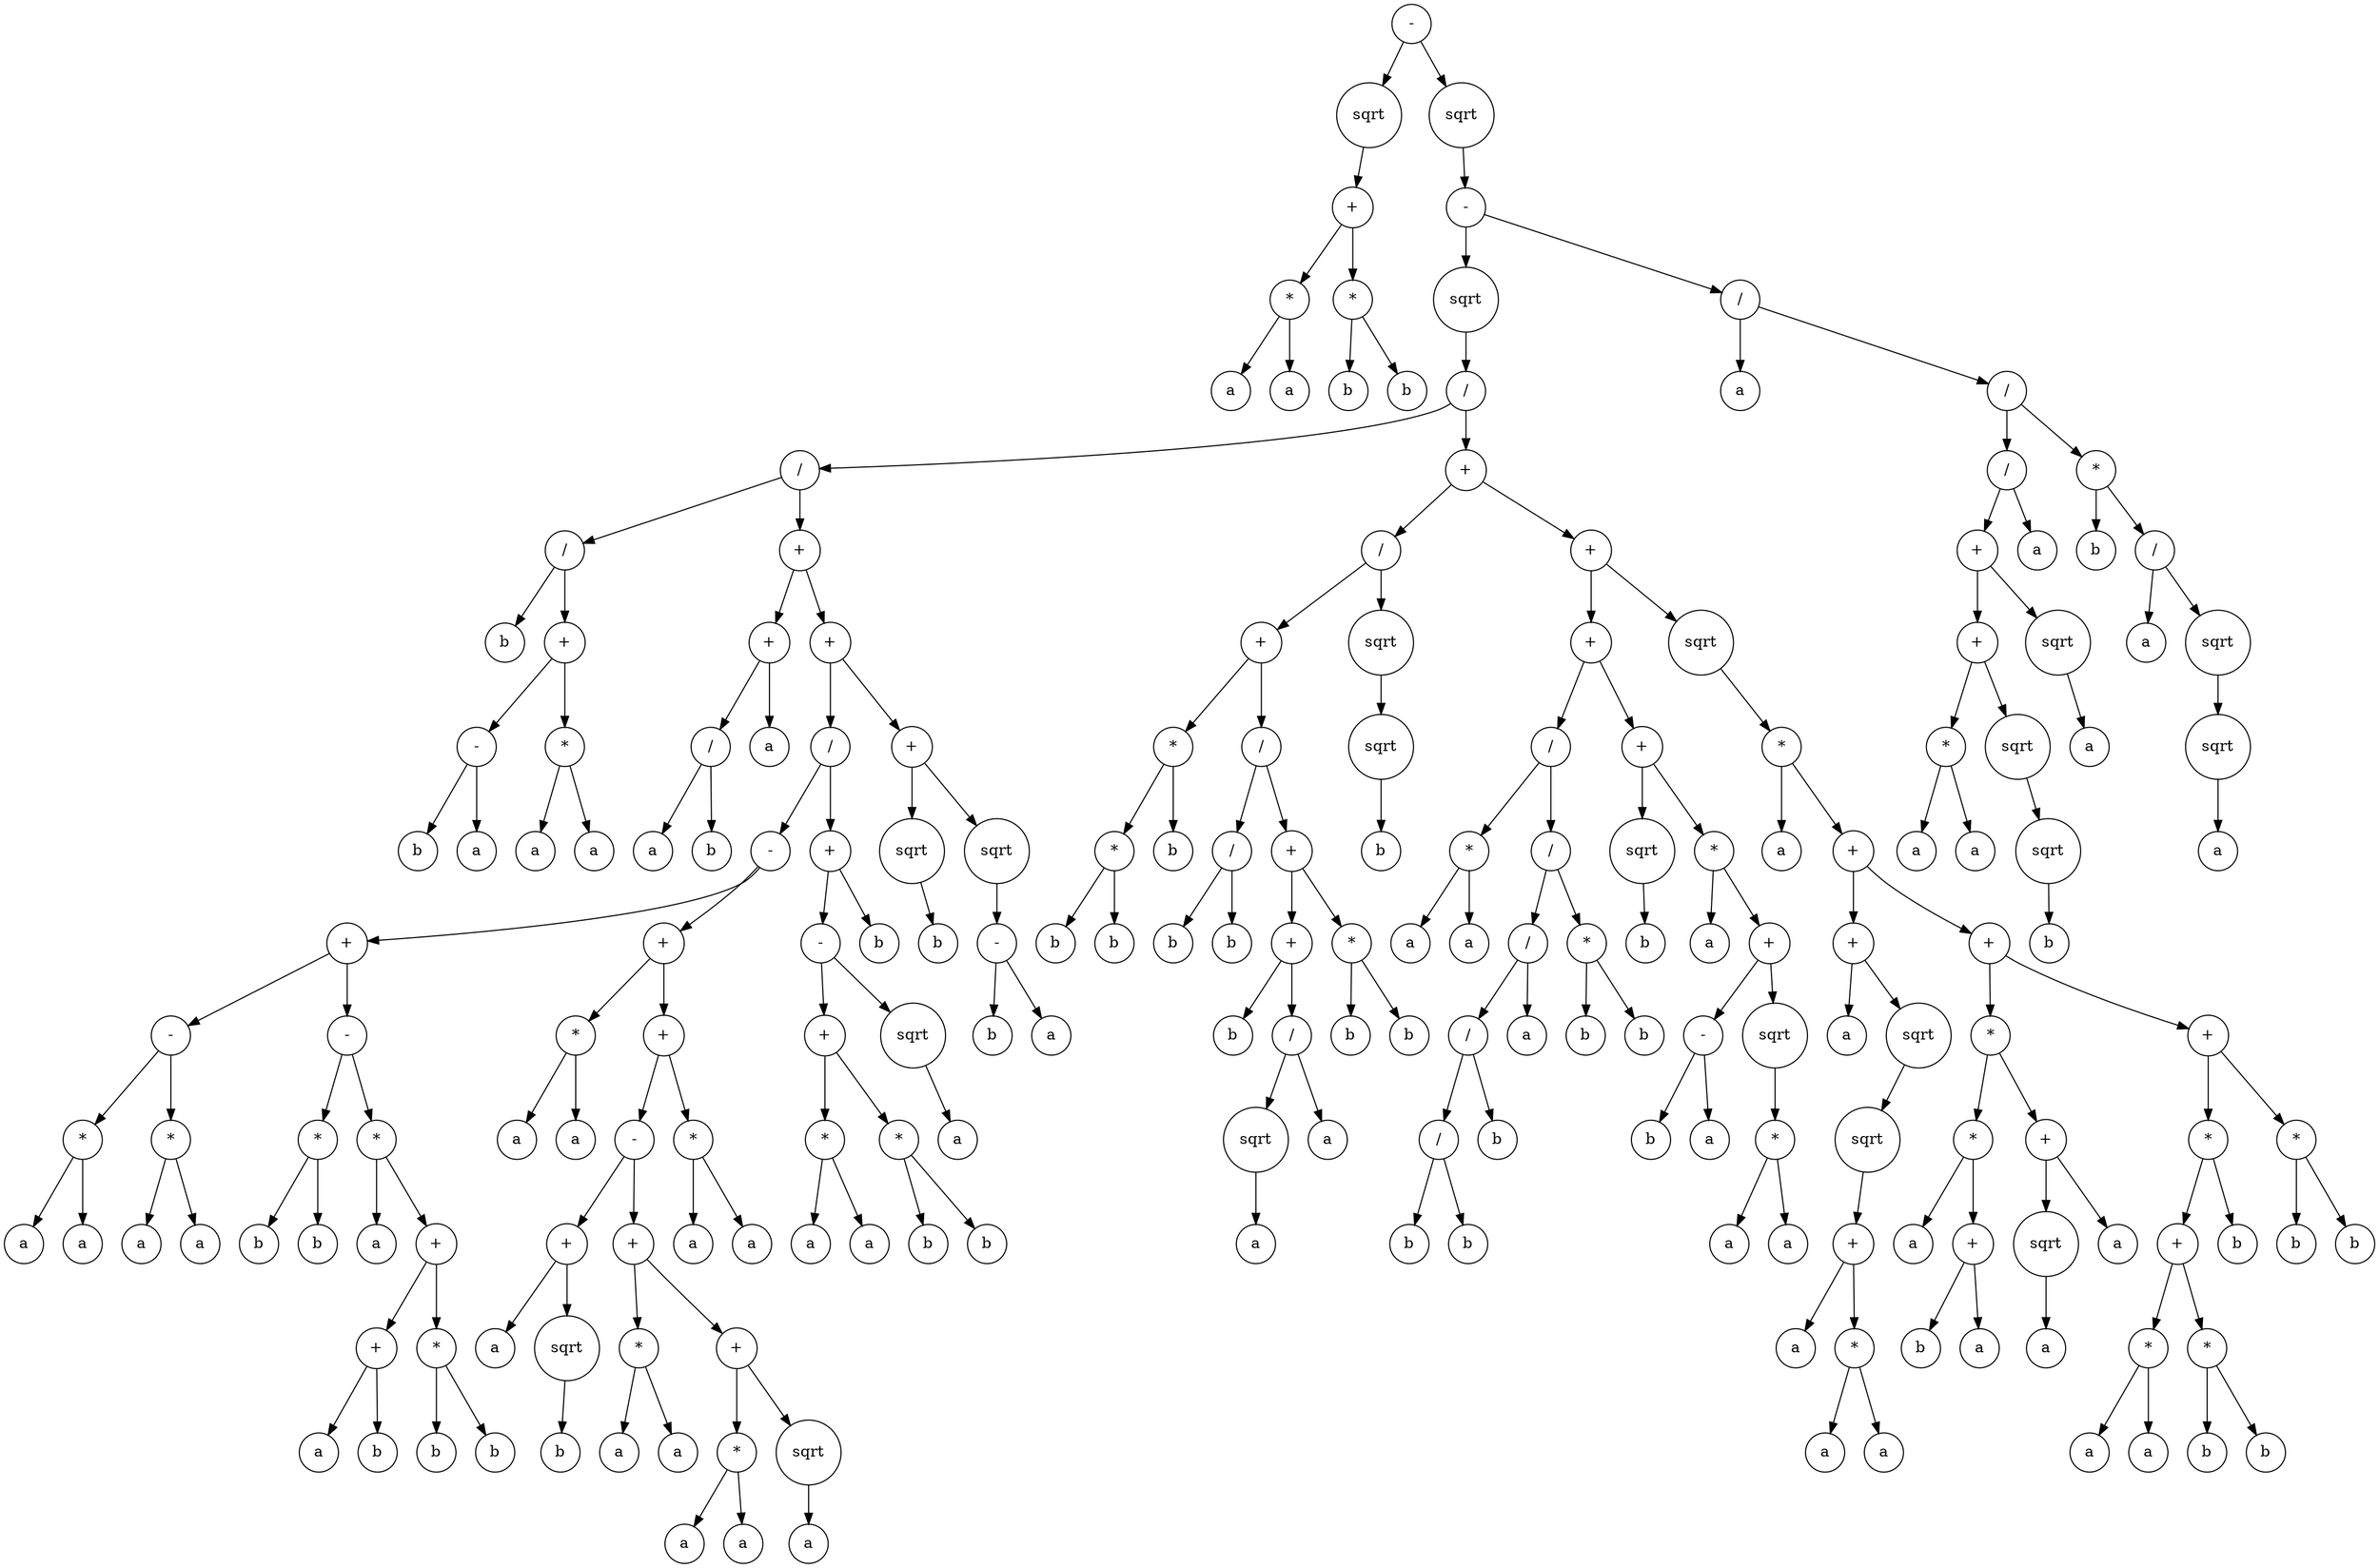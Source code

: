 digraph g {
graph [ordering=out];
node [shape=circle];
n[label = "-"];
n0[label = "sqrt"];
n00[label = "+"];
n000[label = "*"];
n0000[label = "a"];
n000 -> n0000;
n0001[label = "a"];
n000 -> n0001;
n00 -> n000;
n001[label = "*"];
n0010[label = "b"];
n001 -> n0010;
n0011[label = "b"];
n001 -> n0011;
n00 -> n001;
n0 -> n00;
n -> n0;
n1[label = "sqrt"];
n10[label = "-"];
n100[label = "sqrt"];
n1000[label = "/"];
n10000[label = "/"];
n100000[label = "/"];
n1000000[label = "b"];
n100000 -> n1000000;
n1000001[label = "+"];
n10000010[label = "-"];
n100000100[label = "b"];
n10000010 -> n100000100;
n100000101[label = "a"];
n10000010 -> n100000101;
n1000001 -> n10000010;
n10000011[label = "*"];
n100000110[label = "a"];
n10000011 -> n100000110;
n100000111[label = "a"];
n10000011 -> n100000111;
n1000001 -> n10000011;
n100000 -> n1000001;
n10000 -> n100000;
n100001[label = "+"];
n1000010[label = "+"];
n10000100[label = "/"];
n100001000[label = "a"];
n10000100 -> n100001000;
n100001001[label = "b"];
n10000100 -> n100001001;
n1000010 -> n10000100;
n10000101[label = "a"];
n1000010 -> n10000101;
n100001 -> n1000010;
n1000011[label = "+"];
n10000110[label = "/"];
n100001100[label = "-"];
n1000011000[label = "+"];
n10000110000[label = "-"];
n100001100000[label = "*"];
n1000011000000[label = "a"];
n100001100000 -> n1000011000000;
n1000011000001[label = "a"];
n100001100000 -> n1000011000001;
n10000110000 -> n100001100000;
n100001100001[label = "*"];
n1000011000010[label = "a"];
n100001100001 -> n1000011000010;
n1000011000011[label = "a"];
n100001100001 -> n1000011000011;
n10000110000 -> n100001100001;
n1000011000 -> n10000110000;
n10000110001[label = "-"];
n100001100010[label = "*"];
n1000011000100[label = "b"];
n100001100010 -> n1000011000100;
n1000011000101[label = "b"];
n100001100010 -> n1000011000101;
n10000110001 -> n100001100010;
n100001100011[label = "*"];
n1000011000110[label = "a"];
n100001100011 -> n1000011000110;
n1000011000111[label = "+"];
n10000110001110[label = "+"];
n100001100011100[label = "a"];
n10000110001110 -> n100001100011100;
n100001100011101[label = "b"];
n10000110001110 -> n100001100011101;
n1000011000111 -> n10000110001110;
n10000110001111[label = "*"];
n100001100011110[label = "b"];
n10000110001111 -> n100001100011110;
n100001100011111[label = "b"];
n10000110001111 -> n100001100011111;
n1000011000111 -> n10000110001111;
n100001100011 -> n1000011000111;
n10000110001 -> n100001100011;
n1000011000 -> n10000110001;
n100001100 -> n1000011000;
n1000011001[label = "+"];
n10000110010[label = "*"];
n100001100100[label = "a"];
n10000110010 -> n100001100100;
n100001100101[label = "a"];
n10000110010 -> n100001100101;
n1000011001 -> n10000110010;
n10000110011[label = "+"];
n100001100110[label = "-"];
n1000011001100[label = "+"];
n10000110011000[label = "a"];
n1000011001100 -> n10000110011000;
n10000110011001[label = "sqrt"];
n100001100110010[label = "b"];
n10000110011001 -> n100001100110010;
n1000011001100 -> n10000110011001;
n100001100110 -> n1000011001100;
n1000011001101[label = "+"];
n10000110011010[label = "*"];
n100001100110100[label = "a"];
n10000110011010 -> n100001100110100;
n100001100110101[label = "a"];
n10000110011010 -> n100001100110101;
n1000011001101 -> n10000110011010;
n10000110011011[label = "+"];
n100001100110110[label = "*"];
n1000011001101100[label = "a"];
n100001100110110 -> n1000011001101100;
n1000011001101101[label = "a"];
n100001100110110 -> n1000011001101101;
n10000110011011 -> n100001100110110;
n100001100110111[label = "sqrt"];
n1000011001101110[label = "a"];
n100001100110111 -> n1000011001101110;
n10000110011011 -> n100001100110111;
n1000011001101 -> n10000110011011;
n100001100110 -> n1000011001101;
n10000110011 -> n100001100110;
n100001100111[label = "*"];
n1000011001110[label = "a"];
n100001100111 -> n1000011001110;
n1000011001111[label = "a"];
n100001100111 -> n1000011001111;
n10000110011 -> n100001100111;
n1000011001 -> n10000110011;
n100001100 -> n1000011001;
n10000110 -> n100001100;
n100001101[label = "+"];
n1000011010[label = "-"];
n10000110100[label = "+"];
n100001101000[label = "*"];
n1000011010000[label = "a"];
n100001101000 -> n1000011010000;
n1000011010001[label = "a"];
n100001101000 -> n1000011010001;
n10000110100 -> n100001101000;
n100001101001[label = "*"];
n1000011010010[label = "b"];
n100001101001 -> n1000011010010;
n1000011010011[label = "b"];
n100001101001 -> n1000011010011;
n10000110100 -> n100001101001;
n1000011010 -> n10000110100;
n10000110101[label = "sqrt"];
n100001101010[label = "a"];
n10000110101 -> n100001101010;
n1000011010 -> n10000110101;
n100001101 -> n1000011010;
n1000011011[label = "b"];
n100001101 -> n1000011011;
n10000110 -> n100001101;
n1000011 -> n10000110;
n10000111[label = "+"];
n100001110[label = "sqrt"];
n1000011100[label = "b"];
n100001110 -> n1000011100;
n10000111 -> n100001110;
n100001111[label = "sqrt"];
n1000011110[label = "-"];
n10000111100[label = "b"];
n1000011110 -> n10000111100;
n10000111101[label = "a"];
n1000011110 -> n10000111101;
n100001111 -> n1000011110;
n10000111 -> n100001111;
n1000011 -> n10000111;
n100001 -> n1000011;
n10000 -> n100001;
n1000 -> n10000;
n10001[label = "+"];
n100010[label = "/"];
n1000100[label = "+"];
n10001000[label = "*"];
n100010000[label = "*"];
n1000100000[label = "b"];
n100010000 -> n1000100000;
n1000100001[label = "b"];
n100010000 -> n1000100001;
n10001000 -> n100010000;
n100010001[label = "b"];
n10001000 -> n100010001;
n1000100 -> n10001000;
n10001001[label = "/"];
n100010010[label = "/"];
n1000100100[label = "b"];
n100010010 -> n1000100100;
n1000100101[label = "b"];
n100010010 -> n1000100101;
n10001001 -> n100010010;
n100010011[label = "+"];
n1000100110[label = "+"];
n10001001100[label = "b"];
n1000100110 -> n10001001100;
n10001001101[label = "/"];
n100010011010[label = "sqrt"];
n1000100110100[label = "a"];
n100010011010 -> n1000100110100;
n10001001101 -> n100010011010;
n100010011011[label = "a"];
n10001001101 -> n100010011011;
n1000100110 -> n10001001101;
n100010011 -> n1000100110;
n1000100111[label = "*"];
n10001001110[label = "b"];
n1000100111 -> n10001001110;
n10001001111[label = "b"];
n1000100111 -> n10001001111;
n100010011 -> n1000100111;
n10001001 -> n100010011;
n1000100 -> n10001001;
n100010 -> n1000100;
n1000101[label = "sqrt"];
n10001010[label = "sqrt"];
n100010100[label = "b"];
n10001010 -> n100010100;
n1000101 -> n10001010;
n100010 -> n1000101;
n10001 -> n100010;
n100011[label = "+"];
n1000110[label = "+"];
n10001100[label = "/"];
n100011000[label = "*"];
n1000110000[label = "a"];
n100011000 -> n1000110000;
n1000110001[label = "a"];
n100011000 -> n1000110001;
n10001100 -> n100011000;
n100011001[label = "/"];
n1000110010[label = "/"];
n10001100100[label = "/"];
n100011001000[label = "/"];
n1000110010000[label = "b"];
n100011001000 -> n1000110010000;
n1000110010001[label = "b"];
n100011001000 -> n1000110010001;
n10001100100 -> n100011001000;
n100011001001[label = "b"];
n10001100100 -> n100011001001;
n1000110010 -> n10001100100;
n10001100101[label = "a"];
n1000110010 -> n10001100101;
n100011001 -> n1000110010;
n1000110011[label = "*"];
n10001100110[label = "b"];
n1000110011 -> n10001100110;
n10001100111[label = "b"];
n1000110011 -> n10001100111;
n100011001 -> n1000110011;
n10001100 -> n100011001;
n1000110 -> n10001100;
n10001101[label = "+"];
n100011010[label = "sqrt"];
n1000110100[label = "b"];
n100011010 -> n1000110100;
n10001101 -> n100011010;
n100011011[label = "*"];
n1000110110[label = "a"];
n100011011 -> n1000110110;
n1000110111[label = "+"];
n10001101110[label = "-"];
n100011011100[label = "b"];
n10001101110 -> n100011011100;
n100011011101[label = "a"];
n10001101110 -> n100011011101;
n1000110111 -> n10001101110;
n10001101111[label = "sqrt"];
n100011011110[label = "*"];
n1000110111100[label = "a"];
n100011011110 -> n1000110111100;
n1000110111101[label = "a"];
n100011011110 -> n1000110111101;
n10001101111 -> n100011011110;
n1000110111 -> n10001101111;
n100011011 -> n1000110111;
n10001101 -> n100011011;
n1000110 -> n10001101;
n100011 -> n1000110;
n1000111[label = "sqrt"];
n10001110[label = "*"];
n100011100[label = "a"];
n10001110 -> n100011100;
n100011101[label = "+"];
n1000111010[label = "+"];
n10001110100[label = "a"];
n1000111010 -> n10001110100;
n10001110101[label = "sqrt"];
n100011101010[label = "sqrt"];
n1000111010100[label = "+"];
n10001110101000[label = "a"];
n1000111010100 -> n10001110101000;
n10001110101001[label = "*"];
n100011101010010[label = "a"];
n10001110101001 -> n100011101010010;
n100011101010011[label = "a"];
n10001110101001 -> n100011101010011;
n1000111010100 -> n10001110101001;
n100011101010 -> n1000111010100;
n10001110101 -> n100011101010;
n1000111010 -> n10001110101;
n100011101 -> n1000111010;
n1000111011[label = "+"];
n10001110110[label = "*"];
n100011101100[label = "*"];
n1000111011000[label = "a"];
n100011101100 -> n1000111011000;
n1000111011001[label = "+"];
n10001110110010[label = "b"];
n1000111011001 -> n10001110110010;
n10001110110011[label = "a"];
n1000111011001 -> n10001110110011;
n100011101100 -> n1000111011001;
n10001110110 -> n100011101100;
n100011101101[label = "+"];
n1000111011010[label = "sqrt"];
n10001110110100[label = "a"];
n1000111011010 -> n10001110110100;
n100011101101 -> n1000111011010;
n1000111011011[label = "a"];
n100011101101 -> n1000111011011;
n10001110110 -> n100011101101;
n1000111011 -> n10001110110;
n10001110111[label = "+"];
n100011101110[label = "*"];
n1000111011100[label = "+"];
n10001110111000[label = "*"];
n100011101110000[label = "a"];
n10001110111000 -> n100011101110000;
n100011101110001[label = "a"];
n10001110111000 -> n100011101110001;
n1000111011100 -> n10001110111000;
n10001110111001[label = "*"];
n100011101110010[label = "b"];
n10001110111001 -> n100011101110010;
n100011101110011[label = "b"];
n10001110111001 -> n100011101110011;
n1000111011100 -> n10001110111001;
n100011101110 -> n1000111011100;
n1000111011101[label = "b"];
n100011101110 -> n1000111011101;
n10001110111 -> n100011101110;
n100011101111[label = "*"];
n1000111011110[label = "b"];
n100011101111 -> n1000111011110;
n1000111011111[label = "b"];
n100011101111 -> n1000111011111;
n10001110111 -> n100011101111;
n1000111011 -> n10001110111;
n100011101 -> n1000111011;
n10001110 -> n100011101;
n1000111 -> n10001110;
n100011 -> n1000111;
n10001 -> n100011;
n1000 -> n10001;
n100 -> n1000;
n10 -> n100;
n101[label = "/"];
n1010[label = "a"];
n101 -> n1010;
n1011[label = "/"];
n10110[label = "/"];
n101100[label = "+"];
n1011000[label = "+"];
n10110000[label = "*"];
n101100000[label = "a"];
n10110000 -> n101100000;
n101100001[label = "a"];
n10110000 -> n101100001;
n1011000 -> n10110000;
n10110001[label = "sqrt"];
n101100010[label = "sqrt"];
n1011000100[label = "b"];
n101100010 -> n1011000100;
n10110001 -> n101100010;
n1011000 -> n10110001;
n101100 -> n1011000;
n1011001[label = "sqrt"];
n10110010[label = "a"];
n1011001 -> n10110010;
n101100 -> n1011001;
n10110 -> n101100;
n101101[label = "a"];
n10110 -> n101101;
n1011 -> n10110;
n10111[label = "*"];
n101110[label = "b"];
n10111 -> n101110;
n101111[label = "/"];
n1011110[label = "a"];
n101111 -> n1011110;
n1011111[label = "sqrt"];
n10111110[label = "sqrt"];
n101111100[label = "a"];
n10111110 -> n101111100;
n1011111 -> n10111110;
n101111 -> n1011111;
n10111 -> n101111;
n1011 -> n10111;
n101 -> n1011;
n10 -> n101;
n1 -> n10;
n -> n1;
}
